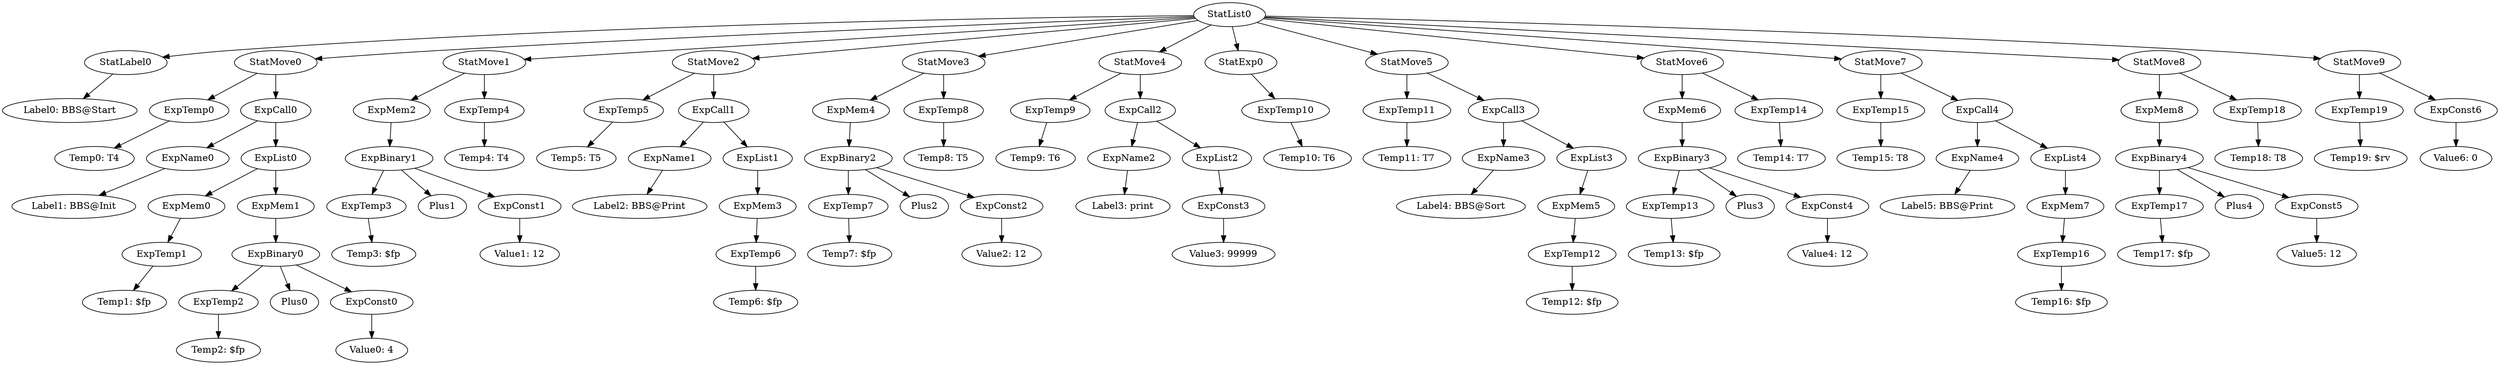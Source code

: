 digraph {
	ordering = out;
	StatMove9 -> ExpTemp19;
	StatMove9 -> ExpConst6;
	ExpMem8 -> ExpBinary4;
	ExpTemp17 -> "Temp17: $fp";
	ExpMem7 -> ExpTemp16;
	ExpTemp16 -> "Temp16: $fp";
	ExpCall4 -> ExpName4;
	ExpCall4 -> ExpList4;
	StatMove7 -> ExpTemp15;
	StatMove7 -> ExpCall4;
	ExpTemp14 -> "Temp14: T7";
	ExpMem6 -> ExpBinary3;
	ExpConst4 -> "Value4: 12";
	ExpTemp13 -> "Temp13: $fp";
	ExpList3 -> ExpMem5;
	ExpTemp5 -> "Temp5: T5";
	ExpTemp1 -> "Temp1: $fp";
	ExpName2 -> "Label3: print";
	ExpTemp15 -> "Temp15: T8";
	ExpName1 -> "Label2: BBS@Print";
	StatMove1 -> ExpMem2;
	StatMove1 -> ExpTemp4;
	ExpTemp18 -> "Temp18: T8";
	ExpTemp8 -> "Temp8: T5";
	ExpConst1 -> "Value1: 12";
	ExpConst5 -> "Value5: 12";
	StatMove5 -> ExpTemp11;
	StatMove5 -> ExpCall3;
	ExpTemp3 -> "Temp3: $fp";
	ExpConst6 -> "Value6: 0";
	ExpMem1 -> ExpBinary0;
	ExpBinary4 -> ExpTemp17;
	ExpBinary4 -> Plus4;
	ExpBinary4 -> ExpConst5;
	ExpConst0 -> "Value0: 4";
	ExpList4 -> ExpMem7;
	ExpBinary0 -> ExpTemp2;
	ExpBinary0 -> Plus0;
	ExpBinary0 -> ExpConst0;
	ExpName4 -> "Label5: BBS@Print";
	ExpMem4 -> ExpBinary2;
	StatMove8 -> ExpMem8;
	StatMove8 -> ExpTemp18;
	StatMove0 -> ExpTemp0;
	StatMove0 -> ExpCall0;
	ExpTemp12 -> "Temp12: $fp";
	ExpMem2 -> ExpBinary1;
	ExpCall0 -> ExpName0;
	ExpCall0 -> ExpList0;
	StatList0 -> StatLabel0;
	StatList0 -> StatMove0;
	StatList0 -> StatMove1;
	StatList0 -> StatMove2;
	StatList0 -> StatMove3;
	StatList0 -> StatMove4;
	StatList0 -> StatExp0;
	StatList0 -> StatMove5;
	StatList0 -> StatMove6;
	StatList0 -> StatMove7;
	StatList0 -> StatMove8;
	StatList0 -> StatMove9;
	ExpTemp19 -> "Temp19: $rv";
	StatMove2 -> ExpTemp5;
	StatMove2 -> ExpCall1;
	ExpTemp2 -> "Temp2: $fp";
	ExpTemp10 -> "Temp10: T6";
	ExpName0 -> "Label1: BBS@Init";
	ExpTemp4 -> "Temp4: T4";
	ExpTemp0 -> "Temp0: T4";
	ExpTemp7 -> "Temp7: $fp";
	ExpMem0 -> ExpTemp1;
	ExpCall3 -> ExpName3;
	ExpCall3 -> ExpList3;
	ExpBinary1 -> ExpTemp3;
	ExpBinary1 -> Plus1;
	ExpBinary1 -> ExpConst1;
	ExpList1 -> ExpMem3;
	StatMove4 -> ExpTemp9;
	StatMove4 -> ExpCall2;
	ExpList0 -> ExpMem0;
	ExpList0 -> ExpMem1;
	ExpCall1 -> ExpName1;
	ExpCall1 -> ExpList1;
	StatMove6 -> ExpMem6;
	StatMove6 -> ExpTemp14;
	ExpTemp6 -> "Temp6: $fp";
	ExpMem3 -> ExpTemp6;
	ExpMem5 -> ExpTemp12;
	StatLabel0 -> "Label0: BBS@Start";
	ExpBinary2 -> ExpTemp7;
	ExpBinary2 -> Plus2;
	ExpBinary2 -> ExpConst2;
	ExpBinary3 -> ExpTemp13;
	ExpBinary3 -> Plus3;
	ExpBinary3 -> ExpConst4;
	ExpConst2 -> "Value2: 12";
	ExpCall2 -> ExpName2;
	ExpCall2 -> ExpList2;
	StatMove3 -> ExpMem4;
	StatMove3 -> ExpTemp8;
	ExpTemp9 -> "Temp9: T6";
	ExpConst3 -> "Value3: 99999";
	ExpList2 -> ExpConst3;
	ExpTemp11 -> "Temp11: T7";
	StatExp0 -> ExpTemp10;
	ExpName3 -> "Label4: BBS@Sort";
}

